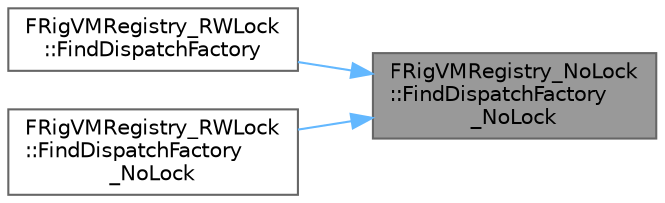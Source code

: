 digraph "FRigVMRegistry_NoLock::FindDispatchFactory_NoLock"
{
 // INTERACTIVE_SVG=YES
 // LATEX_PDF_SIZE
  bgcolor="transparent";
  edge [fontname=Helvetica,fontsize=10,labelfontname=Helvetica,labelfontsize=10];
  node [fontname=Helvetica,fontsize=10,shape=box,height=0.2,width=0.4];
  rankdir="RL";
  Node1 [id="Node000001",label="FRigVMRegistry_NoLock\l::FindDispatchFactory\l_NoLock",height=0.2,width=0.4,color="gray40", fillcolor="grey60", style="filled", fontcolor="black",tooltip=" "];
  Node1 -> Node2 [id="edge1_Node000001_Node000002",dir="back",color="steelblue1",style="solid",tooltip=" "];
  Node2 [id="Node000002",label="FRigVMRegistry_RWLock\l::FindDispatchFactory",height=0.2,width=0.4,color="grey40", fillcolor="white", style="filled",URL="$d8/d0f/structFRigVMRegistry__RWLock.html#aedef12f4883a79ce68271c8830073d0e",tooltip=" "];
  Node1 -> Node3 [id="edge2_Node000001_Node000003",dir="back",color="steelblue1",style="solid",tooltip=" "];
  Node3 [id="Node000003",label="FRigVMRegistry_RWLock\l::FindDispatchFactory\l_NoLock",height=0.2,width=0.4,color="grey40", fillcolor="white", style="filled",URL="$d8/d0f/structFRigVMRegistry__RWLock.html#a3084b3eff404e7f6257d5d988047f79b",tooltip=" "];
}
